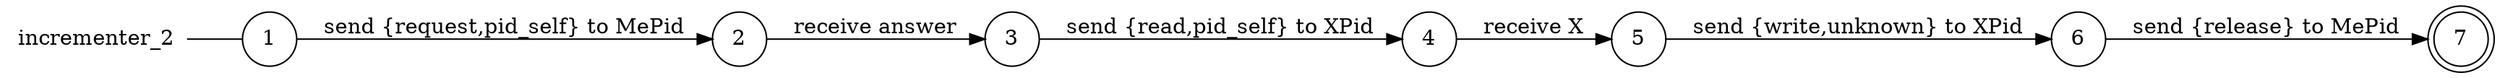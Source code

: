 digraph incrementer_2 {
	rankdir="LR";
	n_0 [label="incrementer_2", shape="plaintext"];
	n_1 [id="5", shape=doublecircle, label="7"];
	n_2 [id="6", shape=circle, label="5"];
	n_3 [id="1", shape=circle, label="1"];
	n_0 -> n_3 [arrowhead=none];
	n_4 [id="2", shape=circle, label="2"];
	n_5 [id="4", shape=circle, label="6"];
	n_6 [id="7", shape=circle, label="3"];
	n_7 [id="3", shape=circle, label="4"];

	n_3 -> n_4 [id="[$e|3]", label="send {request,pid_self} to MePid"];
	n_5 -> n_1 [id="[$e|2]", label="send {release} to MePid"];
	n_6 -> n_7 [id="[$e|5]", label="send {read,pid_self} to XPid"];
	n_2 -> n_5 [id="[$e|1]", label="send {write,unknown} to XPid"];
	n_7 -> n_2 [id="[$e|4]", label="receive X"];
	n_4 -> n_6 [id="[$e|0]", label="receive answer"];
}
